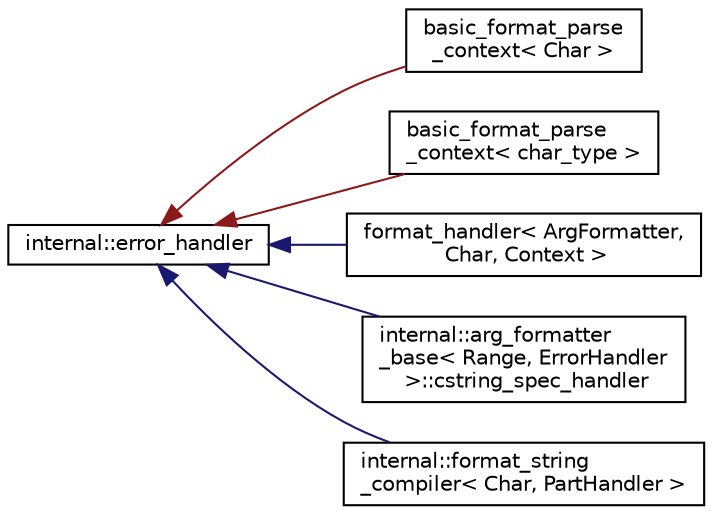 digraph "Иерархия классов. Графический вид."
{
  edge [fontname="Helvetica",fontsize="10",labelfontname="Helvetica",labelfontsize="10"];
  node [fontname="Helvetica",fontsize="10",shape=record];
  rankdir="LR";
  Node0 [label="internal::error_handler",height=0.2,width=0.4,color="black", fillcolor="white", style="filled",URL="$structinternal_1_1error__handler.html"];
  Node0 -> Node1 [dir="back",color="firebrick4",fontsize="10",style="solid",fontname="Helvetica"];
  Node1 [label="basic_format_parse\l_context\< Char \>",height=0.2,width=0.4,color="black", fillcolor="white", style="filled",URL="$classbasic__format__parse__context.html"];
  Node0 -> Node2 [dir="back",color="firebrick4",fontsize="10",style="solid",fontname="Helvetica"];
  Node2 [label="basic_format_parse\l_context\< char_type \>",height=0.2,width=0.4,color="black", fillcolor="white", style="filled",URL="$classbasic__format__parse__context.html"];
  Node0 -> Node3 [dir="back",color="midnightblue",fontsize="10",style="solid",fontname="Helvetica"];
  Node3 [label="format_handler\< ArgFormatter,\l Char, Context \>",height=0.2,width=0.4,color="black", fillcolor="white", style="filled",URL="$structformat__handler.html"];
  Node0 -> Node4 [dir="back",color="midnightblue",fontsize="10",style="solid",fontname="Helvetica"];
  Node4 [label="internal::arg_formatter\l_base\< Range, ErrorHandler\l \>::cstring_spec_handler",height=0.2,width=0.4,color="black", fillcolor="white", style="filled",URL="$structinternal_1_1arg__formatter__base_1_1cstring__spec__handler.html"];
  Node0 -> Node5 [dir="back",color="midnightblue",fontsize="10",style="solid",fontname="Helvetica"];
  Node5 [label="internal::format_string\l_compiler\< Char, PartHandler \>",height=0.2,width=0.4,color="black", fillcolor="white", style="filled",URL="$classinternal_1_1format__string__compiler.html"];
}
